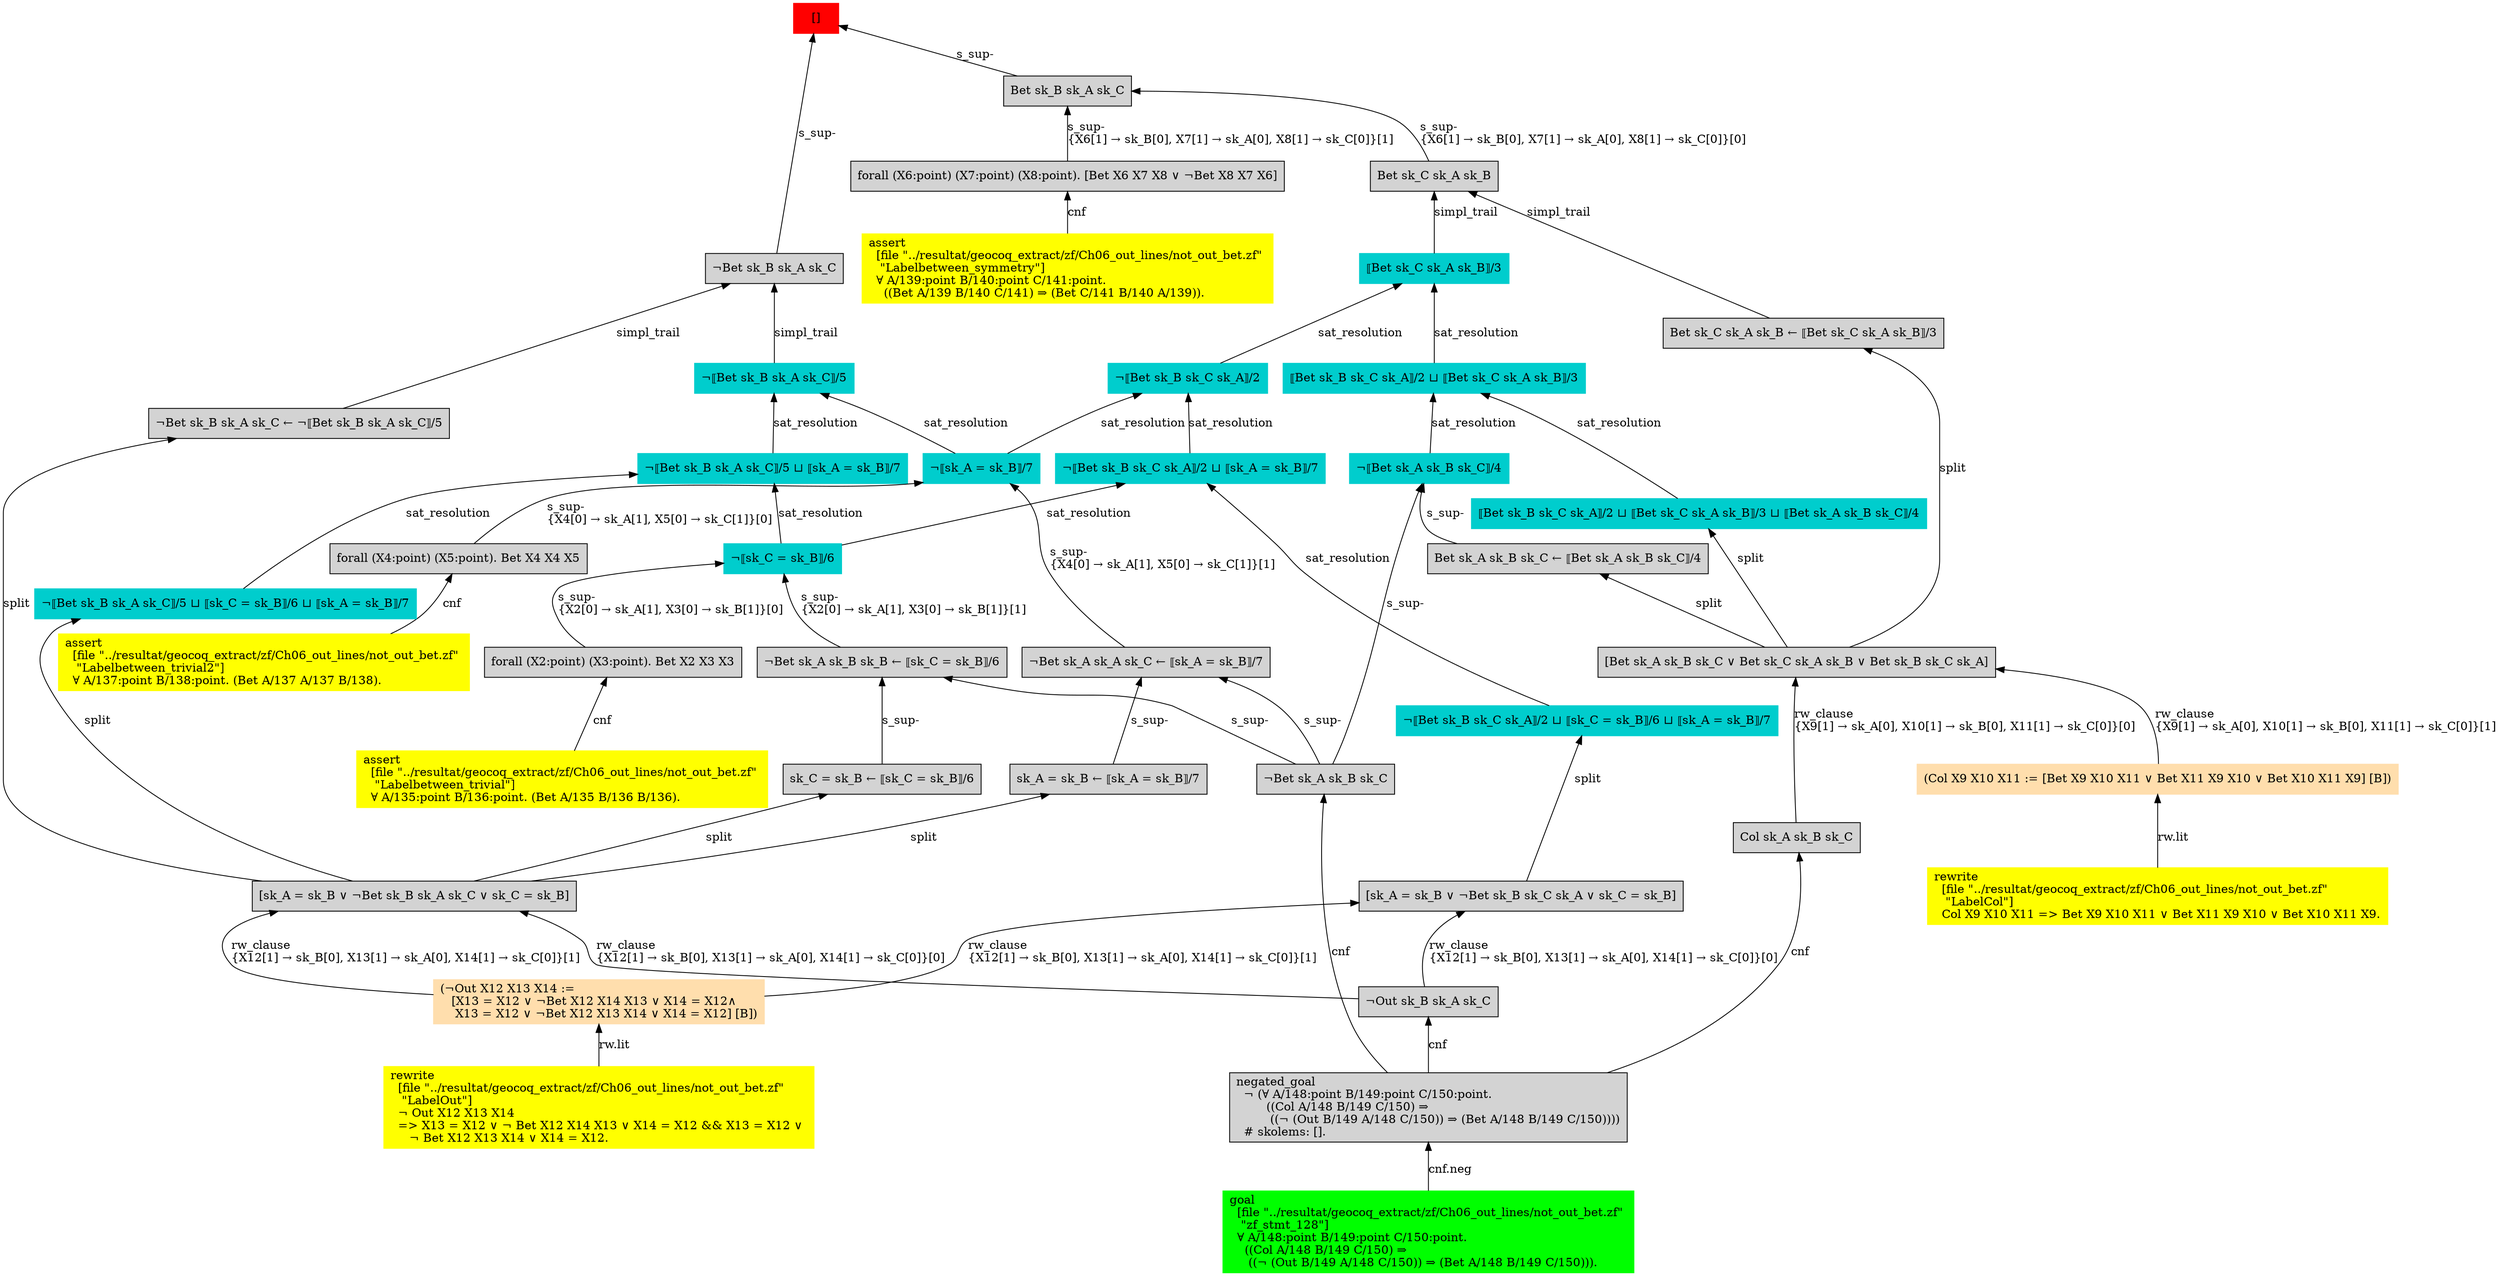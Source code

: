 digraph "unsat_graph" {
  vertex_0 [color=red, label="[]", shape=box, style=filled];
  vertex_0 -> vertex_1 [label="s_sup-\l", dir="back"];
  vertex_1 [shape=box, label="¬Bet sk_B sk_A sk_C\l", style=filled];
  vertex_1 -> vertex_2 [label="simpl_trail", dir="back"];
  vertex_2 [color=cyan3, shape=box, label="¬⟦Bet sk_B sk_A sk_C⟧/5\l", style=filled];
  vertex_2 -> vertex_3 [label="sat_resolution", dir="back"];
  vertex_3 [color=cyan3, shape=box, label="¬⟦sk_A = sk_B⟧/7\l", style=filled];
  vertex_3 -> vertex_4 [label="s_sup-\l\{X4[0] → sk_A[1], X5[0] → sk_C[1]\}[1]\l", dir="back"];
  vertex_4 [shape=box, label="¬Bet sk_A sk_A sk_C ← ⟦sk_A = sk_B⟧/7\l", style=filled];
  vertex_4 -> vertex_5 [label="s_sup-\l", dir="back"];
  vertex_5 [shape=box, label="¬Bet sk_A sk_B sk_C\l", style=filled];
  vertex_5 -> vertex_6 [label="cnf", dir="back"];
  vertex_6 [shape=box, label="negated_goal\l  ¬ (∀ A/148:point B/149:point C/150:point.\l        ((Col A/148 B/149 C/150) ⇒\l         ((¬ (Out B/149 A/148 C/150)) ⇒ (Bet A/148 B/149 C/150))))\l  # skolems: [].\l", style=filled];
  vertex_6 -> vertex_7 [label="cnf.neg", dir="back"];
  vertex_7 [color=green, shape=box, label="goal\l  [file \"../resultat/geocoq_extract/zf/Ch06_out_lines/not_out_bet.zf\" \l   \"zf_stmt_128\"]\l  ∀ A/148:point B/149:point C/150:point.\l    ((Col A/148 B/149 C/150) ⇒\l     ((¬ (Out B/149 A/148 C/150)) ⇒ (Bet A/148 B/149 C/150))).\l", style=filled];
  vertex_4 -> vertex_8 [label="s_sup-\l", dir="back"];
  vertex_8 [shape=box, label="sk_A = sk_B ← ⟦sk_A = sk_B⟧/7\l", style=filled];
  vertex_8 -> vertex_9 [label="split", dir="back"];
  vertex_9 [shape=box, label="[sk_A = sk_B ∨ ¬Bet sk_B sk_A sk_C ∨ sk_C = sk_B]\l", style=filled];
  vertex_9 -> vertex_10 [label="rw_clause\l\{X12[1] → sk_B[0], X13[1] → sk_A[0], X14[1] → sk_C[0]\}[1]\l", dir="back"];
  vertex_10 [color=navajowhite, shape=box, label="(¬Out X12 X13 X14 :=\l   [X13 = X12 ∨ ¬Bet X12 X14 X13 ∨ X14 = X12∧\l    X13 = X12 ∨ ¬Bet X12 X13 X14 ∨ X14 = X12] [B])\l", style=filled];
  vertex_10 -> vertex_11 [label="rw.lit", dir="back"];
  vertex_11 [color=yellow, shape=box, label="rewrite\l  [file \"../resultat/geocoq_extract/zf/Ch06_out_lines/not_out_bet.zf\" \l   \"LabelOut\"]\l  ¬ Out X12 X13 X14\l  =\> X13 = X12 ∨ ¬ Bet X12 X14 X13 ∨ X14 = X12 && X13 = X12 ∨ \l     ¬ Bet X12 X13 X14 ∨ X14 = X12.\l", style=filled];
  vertex_9 -> vertex_12 [label="rw_clause\l\{X12[1] → sk_B[0], X13[1] → sk_A[0], X14[1] → sk_C[0]\}[0]\l", dir="back"];
  vertex_12 [shape=box, label="¬Out sk_B sk_A sk_C\l", style=filled];
  vertex_12 -> vertex_6 [label="cnf", dir="back"];
  vertex_3 -> vertex_13 [label="s_sup-\l\{X4[0] → sk_A[1], X5[0] → sk_C[1]\}[0]\l", dir="back"];
  vertex_13 [shape=box, label="forall (X4:point) (X5:point). Bet X4 X4 X5\l", style=filled];
  vertex_13 -> vertex_14 [label="cnf", dir="back"];
  vertex_14 [color=yellow, shape=box, label="assert\l  [file \"../resultat/geocoq_extract/zf/Ch06_out_lines/not_out_bet.zf\" \l   \"Labelbetween_trivial2\"]\l  ∀ A/137:point B/138:point. (Bet A/137 A/137 B/138).\l", style=filled];
  vertex_2 -> vertex_15 [label="sat_resolution", dir="back"];
  vertex_15 [color=cyan3, shape=box, label="¬⟦Bet sk_B sk_A sk_C⟧/5 ⊔ ⟦sk_A = sk_B⟧/7\l", style=filled];
  vertex_15 -> vertex_16 [label="sat_resolution", dir="back"];
  vertex_16 [color=cyan3, shape=box, label="¬⟦sk_C = sk_B⟧/6\l", style=filled];
  vertex_16 -> vertex_17 [label="s_sup-\l\{X2[0] → sk_A[1], X3[0] → sk_B[1]\}[1]\l", dir="back"];
  vertex_17 [shape=box, label="¬Bet sk_A sk_B sk_B ← ⟦sk_C = sk_B⟧/6\l", style=filled];
  vertex_17 -> vertex_5 [label="s_sup-\l", dir="back"];
  vertex_17 -> vertex_18 [label="s_sup-\l", dir="back"];
  vertex_18 [shape=box, label="sk_C = sk_B ← ⟦sk_C = sk_B⟧/6\l", style=filled];
  vertex_18 -> vertex_9 [label="split", dir="back"];
  vertex_16 -> vertex_19 [label="s_sup-\l\{X2[0] → sk_A[1], X3[0] → sk_B[1]\}[0]\l", dir="back"];
  vertex_19 [shape=box, label="forall (X2:point) (X3:point). Bet X2 X3 X3\l", style=filled];
  vertex_19 -> vertex_20 [label="cnf", dir="back"];
  vertex_20 [color=yellow, shape=box, label="assert\l  [file \"../resultat/geocoq_extract/zf/Ch06_out_lines/not_out_bet.zf\" \l   \"Labelbetween_trivial\"]\l  ∀ A/135:point B/136:point. (Bet A/135 B/136 B/136).\l", style=filled];
  vertex_15 -> vertex_21 [label="sat_resolution", dir="back"];
  vertex_21 [color=cyan3, shape=box, label="¬⟦Bet sk_B sk_A sk_C⟧/5 ⊔ ⟦sk_C = sk_B⟧/6 ⊔ ⟦sk_A = sk_B⟧/7\l", style=filled];
  vertex_21 -> vertex_9 [label="split", dir="back"];
  vertex_1 -> vertex_22 [label="simpl_trail", dir="back"];
  vertex_22 [shape=box, label="¬Bet sk_B sk_A sk_C ← ¬⟦Bet sk_B sk_A sk_C⟧/5\l", style=filled];
  vertex_22 -> vertex_9 [label="split", dir="back"];
  vertex_0 -> vertex_23 [label="s_sup-\l", dir="back"];
  vertex_23 [shape=box, label="Bet sk_B sk_A sk_C\l", style=filled];
  vertex_23 -> vertex_24 [label="s_sup-\l\{X6[1] → sk_B[0], X7[1] → sk_A[0], X8[1] → sk_C[0]\}[1]\l", dir="back"];
  vertex_24 [shape=box, label="forall (X6:point) (X7:point) (X8:point). [Bet X6 X7 X8 ∨ ¬Bet X8 X7 X6]\l", style=filled];
  vertex_24 -> vertex_25 [label="cnf", dir="back"];
  vertex_25 [color=yellow, shape=box, label="assert\l  [file \"../resultat/geocoq_extract/zf/Ch06_out_lines/not_out_bet.zf\" \l   \"Labelbetween_symmetry\"]\l  ∀ A/139:point B/140:point C/141:point.\l    ((Bet A/139 B/140 C/141) ⇒ (Bet C/141 B/140 A/139)).\l", style=filled];
  vertex_23 -> vertex_26 [label="s_sup-\l\{X6[1] → sk_B[0], X7[1] → sk_A[0], X8[1] → sk_C[0]\}[0]\l", dir="back"];
  vertex_26 [shape=box, label="Bet sk_C sk_A sk_B\l", style=filled];
  vertex_26 -> vertex_27 [label="simpl_trail", dir="back"];
  vertex_27 [color=cyan3, shape=box, label="⟦Bet sk_C sk_A sk_B⟧/3\l", style=filled];
  vertex_27 -> vertex_28 [label="sat_resolution", dir="back"];
  vertex_28 [color=cyan3, shape=box, label="¬⟦Bet sk_B sk_C sk_A⟧/2\l", style=filled];
  vertex_28 -> vertex_3 [label="sat_resolution", dir="back"];
  vertex_28 -> vertex_29 [label="sat_resolution", dir="back"];
  vertex_29 [color=cyan3, shape=box, label="¬⟦Bet sk_B sk_C sk_A⟧/2 ⊔ ⟦sk_A = sk_B⟧/7\l", style=filled];
  vertex_29 -> vertex_16 [label="sat_resolution", dir="back"];
  vertex_29 -> vertex_30 [label="sat_resolution", dir="back"];
  vertex_30 [color=cyan3, shape=box, label="¬⟦Bet sk_B sk_C sk_A⟧/2 ⊔ ⟦sk_C = sk_B⟧/6 ⊔ ⟦sk_A = sk_B⟧/7\l", style=filled];
  vertex_30 -> vertex_31 [label="split", dir="back"];
  vertex_31 [shape=box, label="[sk_A = sk_B ∨ ¬Bet sk_B sk_C sk_A ∨ sk_C = sk_B]\l", style=filled];
  vertex_31 -> vertex_10 [label="rw_clause\l\{X12[1] → sk_B[0], X13[1] → sk_A[0], X14[1] → sk_C[0]\}[1]\l", dir="back"];
  vertex_31 -> vertex_12 [label="rw_clause\l\{X12[1] → sk_B[0], X13[1] → sk_A[0], X14[1] → sk_C[0]\}[0]\l", dir="back"];
  vertex_27 -> vertex_32 [label="sat_resolution", dir="back"];
  vertex_32 [color=cyan3, shape=box, label="⟦Bet sk_B sk_C sk_A⟧/2 ⊔ ⟦Bet sk_C sk_A sk_B⟧/3\l", style=filled];
  vertex_32 -> vertex_33 [label="sat_resolution", dir="back"];
  vertex_33 [color=cyan3, shape=box, label="¬⟦Bet sk_A sk_B sk_C⟧/4\l", style=filled];
  vertex_33 -> vertex_5 [label="s_sup-\l", dir="back"];
  vertex_33 -> vertex_34 [label="s_sup-\l", dir="back"];
  vertex_34 [shape=box, label="Bet sk_A sk_B sk_C ← ⟦Bet sk_A sk_B sk_C⟧/4\l", style=filled];
  vertex_34 -> vertex_35 [label="split", dir="back"];
  vertex_35 [shape=box, label="[Bet sk_A sk_B sk_C ∨ Bet sk_C sk_A sk_B ∨ Bet sk_B sk_C sk_A]\l", style=filled];
  vertex_35 -> vertex_36 [label="rw_clause\l\{X9[1] → sk_A[0], X10[1] → sk_B[0], X11[1] → sk_C[0]\}[1]\l", dir="back"];
  vertex_36 [color=navajowhite, shape=box, label="(Col X9 X10 X11 := [Bet X9 X10 X11 ∨ Bet X11 X9 X10 ∨ Bet X10 X11 X9] [B])\l", style=filled];
  vertex_36 -> vertex_37 [label="rw.lit", dir="back"];
  vertex_37 [color=yellow, shape=box, label="rewrite\l  [file \"../resultat/geocoq_extract/zf/Ch06_out_lines/not_out_bet.zf\" \l   \"LabelCol\"]\l  Col X9 X10 X11 =\> Bet X9 X10 X11 ∨ Bet X11 X9 X10 ∨ Bet X10 X11 X9.\l", style=filled];
  vertex_35 -> vertex_38 [label="rw_clause\l\{X9[1] → sk_A[0], X10[1] → sk_B[0], X11[1] → sk_C[0]\}[0]\l", dir="back"];
  vertex_38 [shape=box, label="Col sk_A sk_B sk_C\l", style=filled];
  vertex_38 -> vertex_6 [label="cnf", dir="back"];
  vertex_32 -> vertex_39 [label="sat_resolution", dir="back"];
  vertex_39 [color=cyan3, shape=box, label="⟦Bet sk_B sk_C sk_A⟧/2 ⊔ ⟦Bet sk_C sk_A sk_B⟧/3 ⊔ ⟦Bet sk_A sk_B sk_C⟧/4\l", style=filled];
  vertex_39 -> vertex_35 [label="split", dir="back"];
  vertex_26 -> vertex_40 [label="simpl_trail", dir="back"];
  vertex_40 [shape=box, label="Bet sk_C sk_A sk_B ← ⟦Bet sk_C sk_A sk_B⟧/3\l", style=filled];
  vertex_40 -> vertex_35 [label="split", dir="back"];
  }


